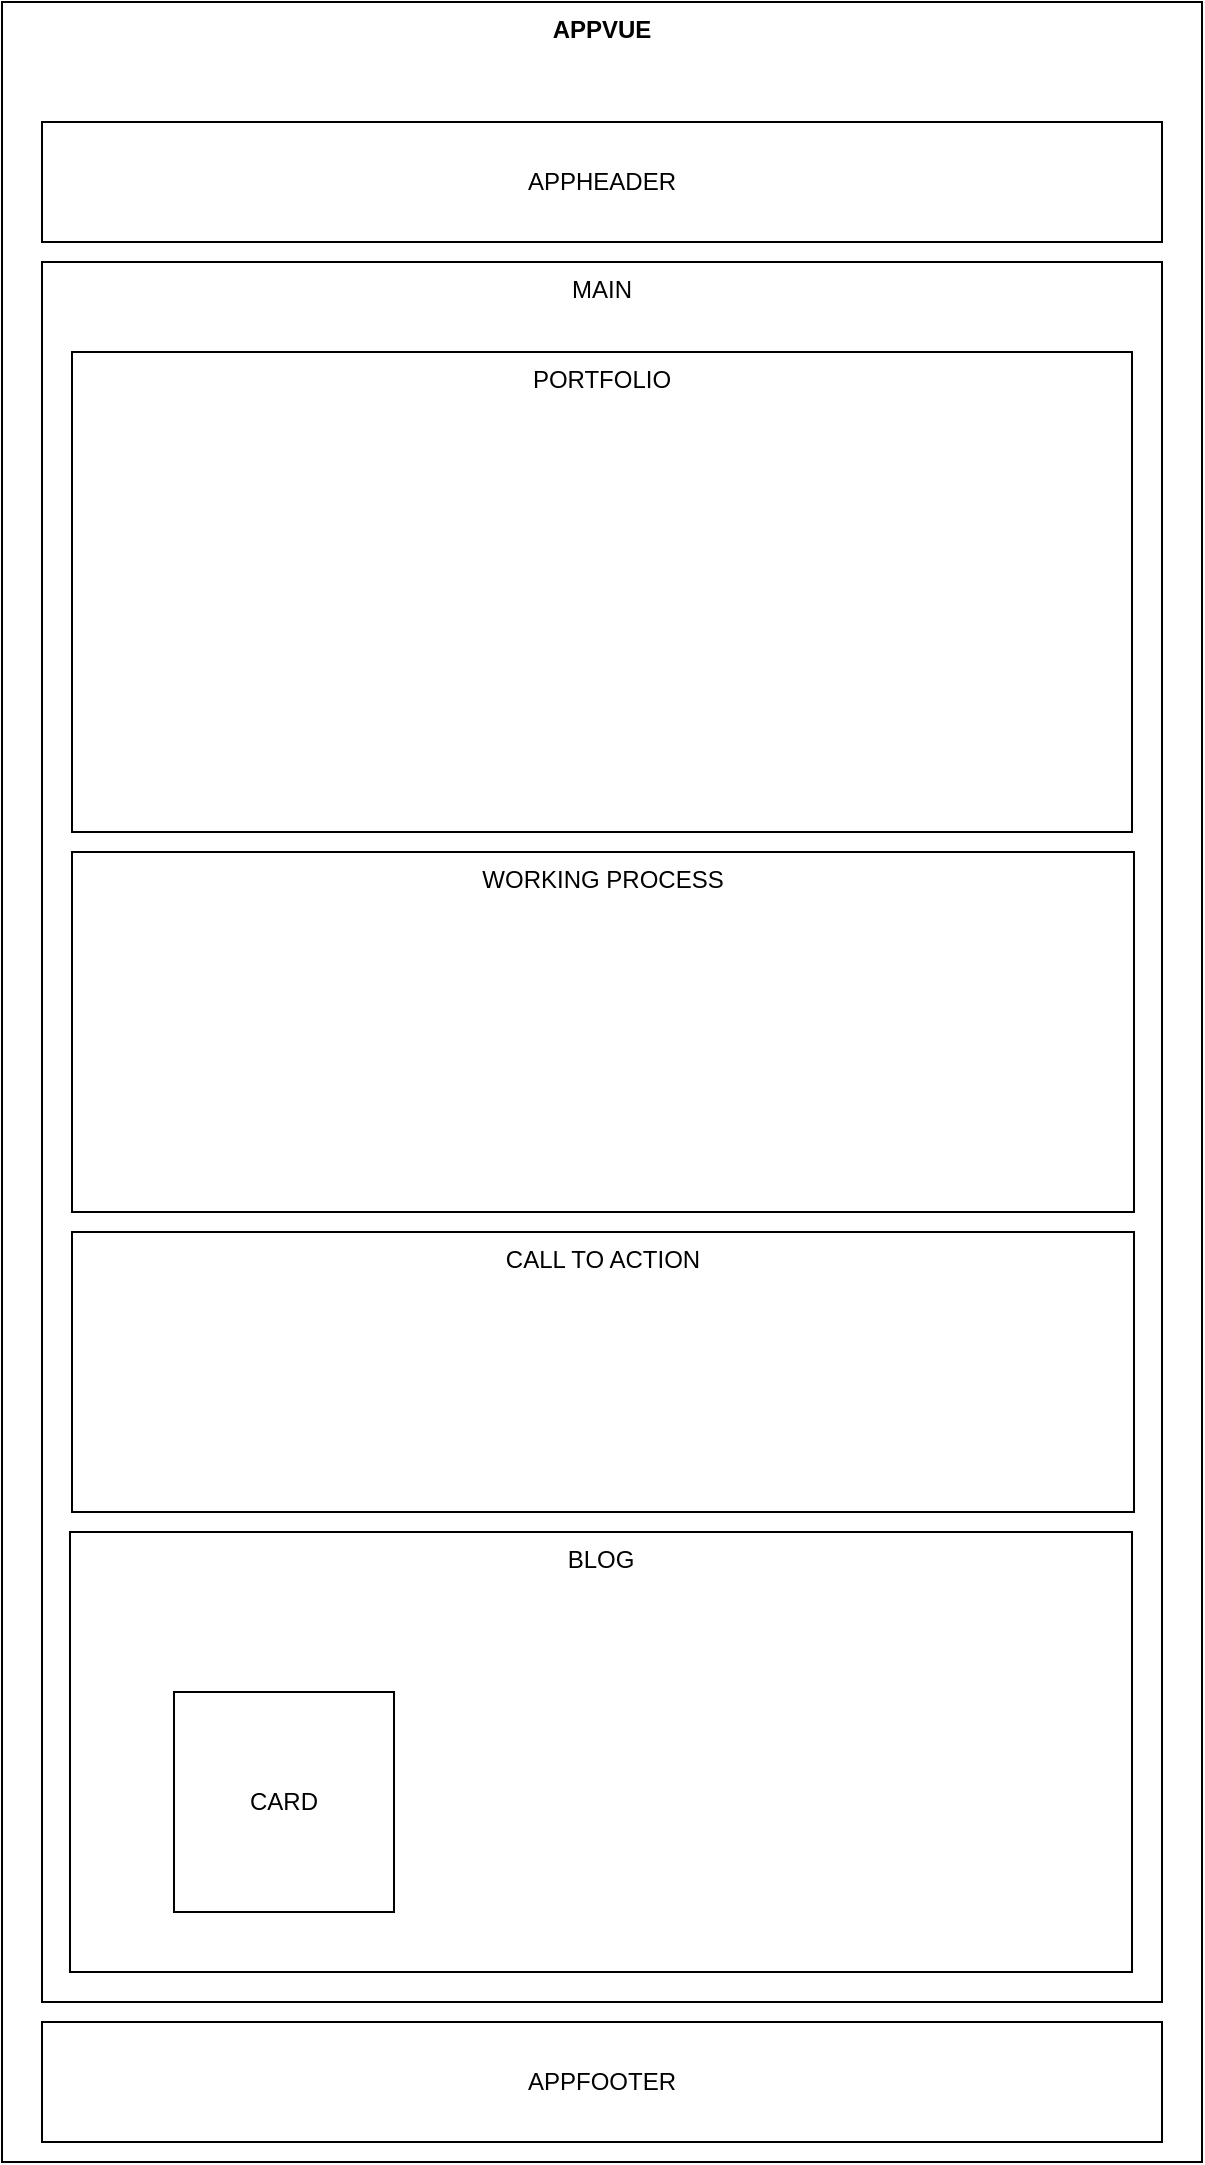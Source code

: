 <mxfile>
    <diagram id="Lk4SMB-QcM3hq6D4sjoN" name="Page-1">
        <mxGraphModel dx="1374" dy="902" grid="1" gridSize="10" guides="1" tooltips="1" connect="1" arrows="1" fold="1" page="1" pageScale="1" pageWidth="827" pageHeight="1169" math="0" shadow="0">
            <root>
                <mxCell id="0"/>
                <mxCell id="1" parent="0"/>
                <mxCell id="3" value="APPVUE" style="rounded=0;whiteSpace=wrap;html=1;fontStyle=1;verticalAlign=top;" vertex="1" parent="1">
                    <mxGeometry x="114" y="45" width="600" height="1080" as="geometry"/>
                </mxCell>
                <mxCell id="4" value="APPHEADER" style="rounded=0;whiteSpace=wrap;html=1;" vertex="1" parent="1">
                    <mxGeometry x="134" y="105" width="560" height="60" as="geometry"/>
                </mxCell>
                <mxCell id="5" value="MAIN" style="rounded=0;whiteSpace=wrap;html=1;verticalAlign=top;" vertex="1" parent="1">
                    <mxGeometry x="134" y="175" width="560" height="870" as="geometry"/>
                </mxCell>
                <mxCell id="6" value="APPFOOTER" style="rounded=0;whiteSpace=wrap;html=1;" vertex="1" parent="1">
                    <mxGeometry x="134" y="1055" width="560" height="60" as="geometry"/>
                </mxCell>
                <mxCell id="7" value="PORTFOLIO" style="rounded=0;whiteSpace=wrap;html=1;verticalAlign=top;" vertex="1" parent="1">
                    <mxGeometry x="149" y="220" width="530" height="240" as="geometry"/>
                </mxCell>
                <mxCell id="8" value="WORKING PROCESS" style="rounded=0;whiteSpace=wrap;html=1;verticalAlign=top;" vertex="1" parent="1">
                    <mxGeometry x="149" y="470" width="531" height="180" as="geometry"/>
                </mxCell>
                <mxCell id="9" value="CALL TO ACTION" style="rounded=0;whiteSpace=wrap;html=1;verticalAlign=top;" vertex="1" parent="1">
                    <mxGeometry x="149" y="660" width="531" height="140" as="geometry"/>
                </mxCell>
                <mxCell id="10" value="BLOG&lt;br&gt;" style="rounded=0;whiteSpace=wrap;html=1;verticalAlign=top;" vertex="1" parent="1">
                    <mxGeometry x="148" y="810" width="531" height="220" as="geometry"/>
                </mxCell>
                <mxCell id="11" value="CARD" style="whiteSpace=wrap;html=1;aspect=fixed;" vertex="1" parent="1">
                    <mxGeometry x="200" y="890" width="110" height="110" as="geometry"/>
                </mxCell>
            </root>
        </mxGraphModel>
    </diagram>
</mxfile>